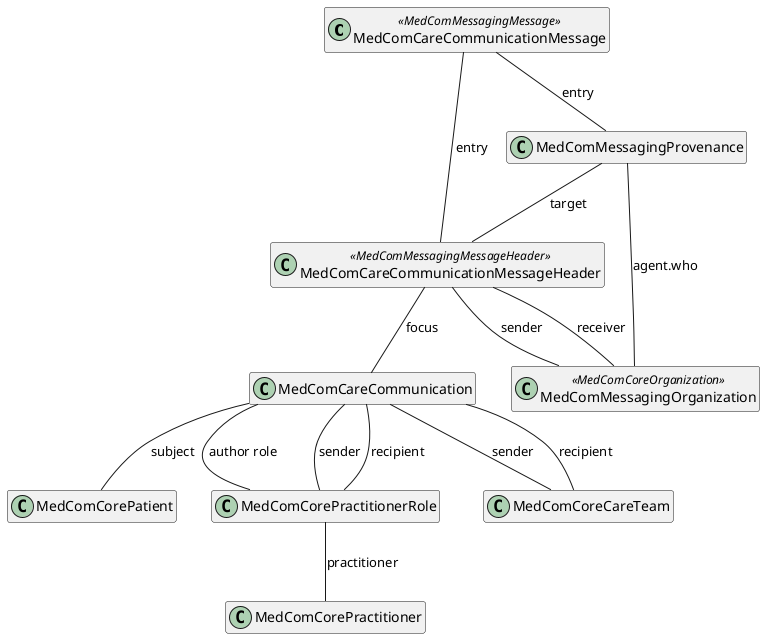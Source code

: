 @startuml CareCommunication

hide empty members

top to bottom direction

class "MedComCareCommunicationMessage" as message <<MedComMessagingMessage>>
class "MedComCareCommunicationMessageHeader" as messageheader <<MedComMessagingMessageHeader>>
class "MedComMessagingProvenance" as provenance
class "MedComMessagingOrganization" as messagingOrganization <<MedComCoreOrganization>>
class "MedComCareCommunication" as communication
class "MedComCorePatient" as patient
class "MedComCorePractitionerRole" as pracRole
class "MedComCoreCareTeam" as careteam
class "MedComCorePractitioner" as author


message -- messageheader : "entry"
messageheader -- communication : "focus"
communication -- patient : "subject"
communication -- pracRole : "author role"
message -- provenance : "entry"
provenance -- messageheader : "target" 
provenance -- messagingOrganization : "agent.who"
communication -- careteam : "sender"
communication -- careteam : "recipient"
communication -- pracRole : "sender"
communication -- pracRole : "recipient"
pracRole -- author : "practitioner"


messageheader -- messagingOrganization : "receiver"
messageheader -- messagingOrganization : "sender"
@enduml